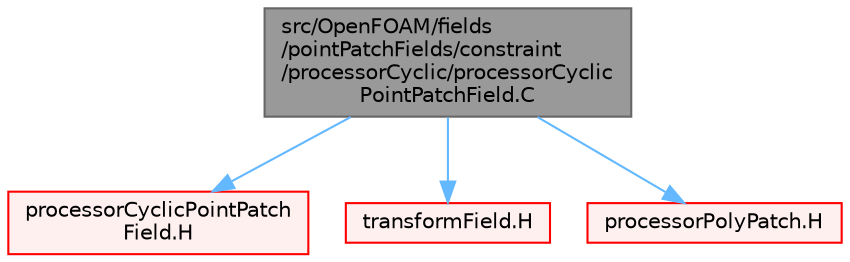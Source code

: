 digraph "src/OpenFOAM/fields/pointPatchFields/constraint/processorCyclic/processorCyclicPointPatchField.C"
{
 // LATEX_PDF_SIZE
  bgcolor="transparent";
  edge [fontname=Helvetica,fontsize=10,labelfontname=Helvetica,labelfontsize=10];
  node [fontname=Helvetica,fontsize=10,shape=box,height=0.2,width=0.4];
  Node1 [id="Node000001",label="src/OpenFOAM/fields\l/pointPatchFields/constraint\l/processorCyclic/processorCyclic\lPointPatchField.C",height=0.2,width=0.4,color="gray40", fillcolor="grey60", style="filled", fontcolor="black",tooltip=" "];
  Node1 -> Node2 [id="edge1_Node000001_Node000002",color="steelblue1",style="solid",tooltip=" "];
  Node2 [id="Node000002",label="processorCyclicPointPatch\lField.H",height=0.2,width=0.4,color="red", fillcolor="#FFF0F0", style="filled",URL="$processorCyclicPointPatchField_8H.html",tooltip=" "];
  Node1 -> Node320 [id="edge2_Node000001_Node000320",color="steelblue1",style="solid",tooltip=" "];
  Node320 [id="Node000320",label="transformField.H",height=0.2,width=0.4,color="red", fillcolor="#FFF0F0", style="filled",URL="$transformField_8H.html",tooltip="Spatial transformation functions for primitive fields."];
  Node1 -> Node277 [id="edge3_Node000001_Node000277",color="steelblue1",style="solid",tooltip=" "];
  Node277 [id="Node000277",label="processorPolyPatch.H",height=0.2,width=0.4,color="red", fillcolor="#FFF0F0", style="filled",URL="$processorPolyPatch_8H.html",tooltip=" "];
}
